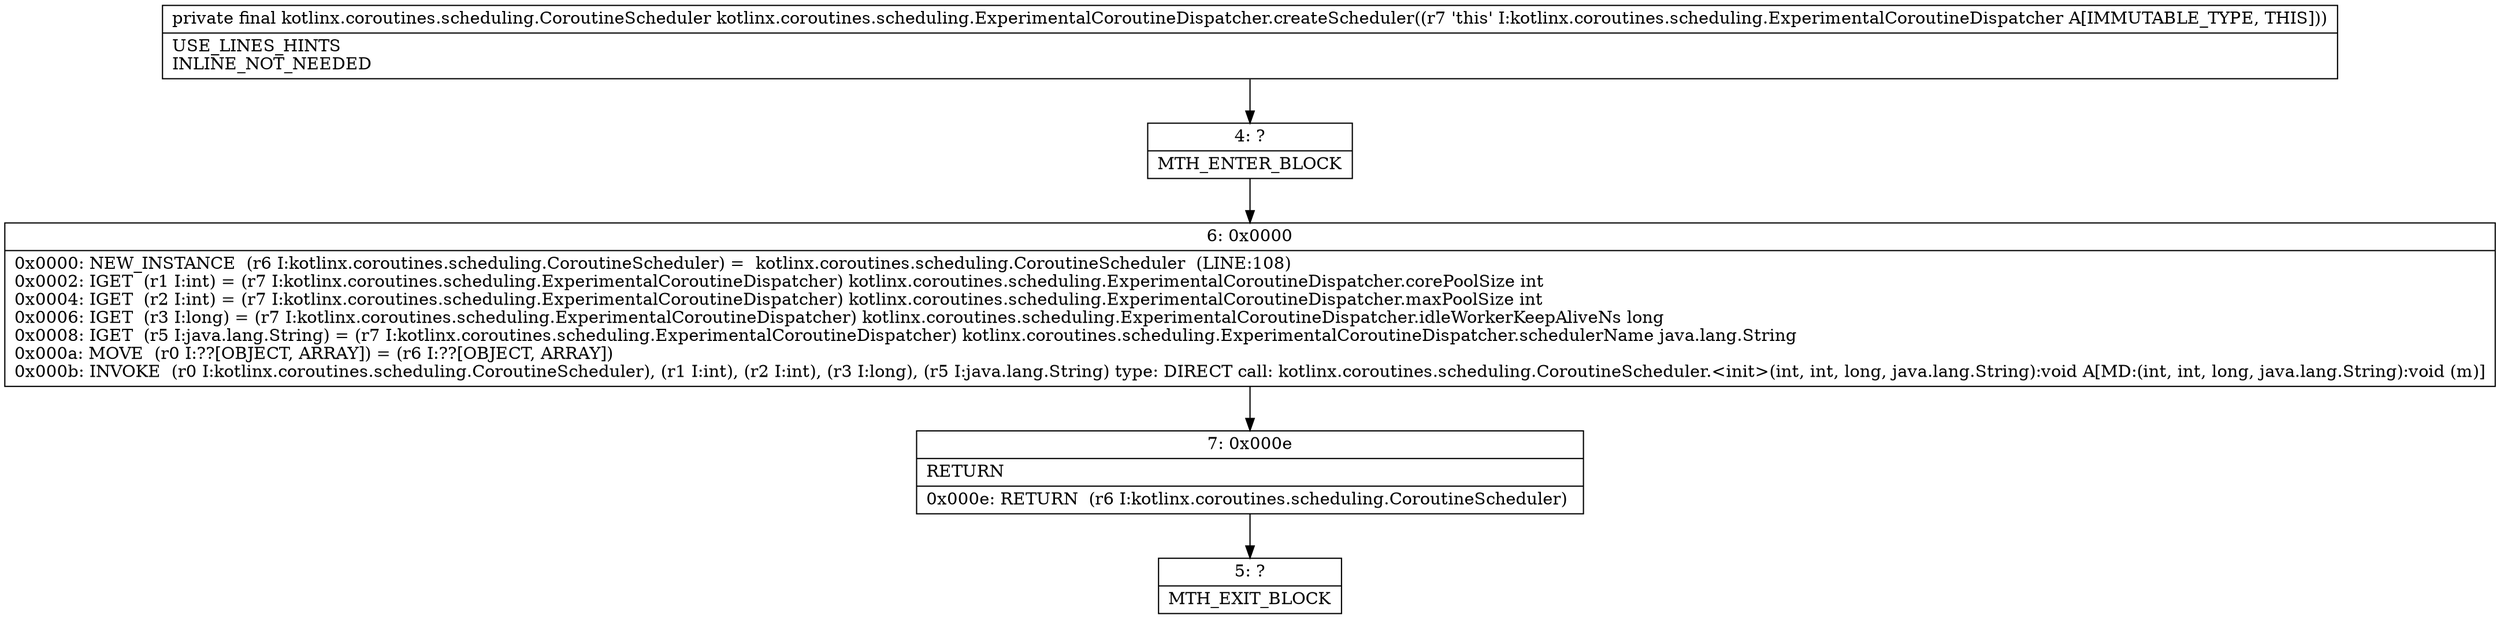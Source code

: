 digraph "CFG forkotlinx.coroutines.scheduling.ExperimentalCoroutineDispatcher.createScheduler()Lkotlinx\/coroutines\/scheduling\/CoroutineScheduler;" {
Node_4 [shape=record,label="{4\:\ ?|MTH_ENTER_BLOCK\l}"];
Node_6 [shape=record,label="{6\:\ 0x0000|0x0000: NEW_INSTANCE  (r6 I:kotlinx.coroutines.scheduling.CoroutineScheduler) =  kotlinx.coroutines.scheduling.CoroutineScheduler  (LINE:108)\l0x0002: IGET  (r1 I:int) = (r7 I:kotlinx.coroutines.scheduling.ExperimentalCoroutineDispatcher) kotlinx.coroutines.scheduling.ExperimentalCoroutineDispatcher.corePoolSize int \l0x0004: IGET  (r2 I:int) = (r7 I:kotlinx.coroutines.scheduling.ExperimentalCoroutineDispatcher) kotlinx.coroutines.scheduling.ExperimentalCoroutineDispatcher.maxPoolSize int \l0x0006: IGET  (r3 I:long) = (r7 I:kotlinx.coroutines.scheduling.ExperimentalCoroutineDispatcher) kotlinx.coroutines.scheduling.ExperimentalCoroutineDispatcher.idleWorkerKeepAliveNs long \l0x0008: IGET  (r5 I:java.lang.String) = (r7 I:kotlinx.coroutines.scheduling.ExperimentalCoroutineDispatcher) kotlinx.coroutines.scheduling.ExperimentalCoroutineDispatcher.schedulerName java.lang.String \l0x000a: MOVE  (r0 I:??[OBJECT, ARRAY]) = (r6 I:??[OBJECT, ARRAY]) \l0x000b: INVOKE  (r0 I:kotlinx.coroutines.scheduling.CoroutineScheduler), (r1 I:int), (r2 I:int), (r3 I:long), (r5 I:java.lang.String) type: DIRECT call: kotlinx.coroutines.scheduling.CoroutineScheduler.\<init\>(int, int, long, java.lang.String):void A[MD:(int, int, long, java.lang.String):void (m)]\l}"];
Node_7 [shape=record,label="{7\:\ 0x000e|RETURN\l|0x000e: RETURN  (r6 I:kotlinx.coroutines.scheduling.CoroutineScheduler) \l}"];
Node_5 [shape=record,label="{5\:\ ?|MTH_EXIT_BLOCK\l}"];
MethodNode[shape=record,label="{private final kotlinx.coroutines.scheduling.CoroutineScheduler kotlinx.coroutines.scheduling.ExperimentalCoroutineDispatcher.createScheduler((r7 'this' I:kotlinx.coroutines.scheduling.ExperimentalCoroutineDispatcher A[IMMUTABLE_TYPE, THIS]))  | USE_LINES_HINTS\lINLINE_NOT_NEEDED\l}"];
MethodNode -> Node_4;Node_4 -> Node_6;
Node_6 -> Node_7;
Node_7 -> Node_5;
}

